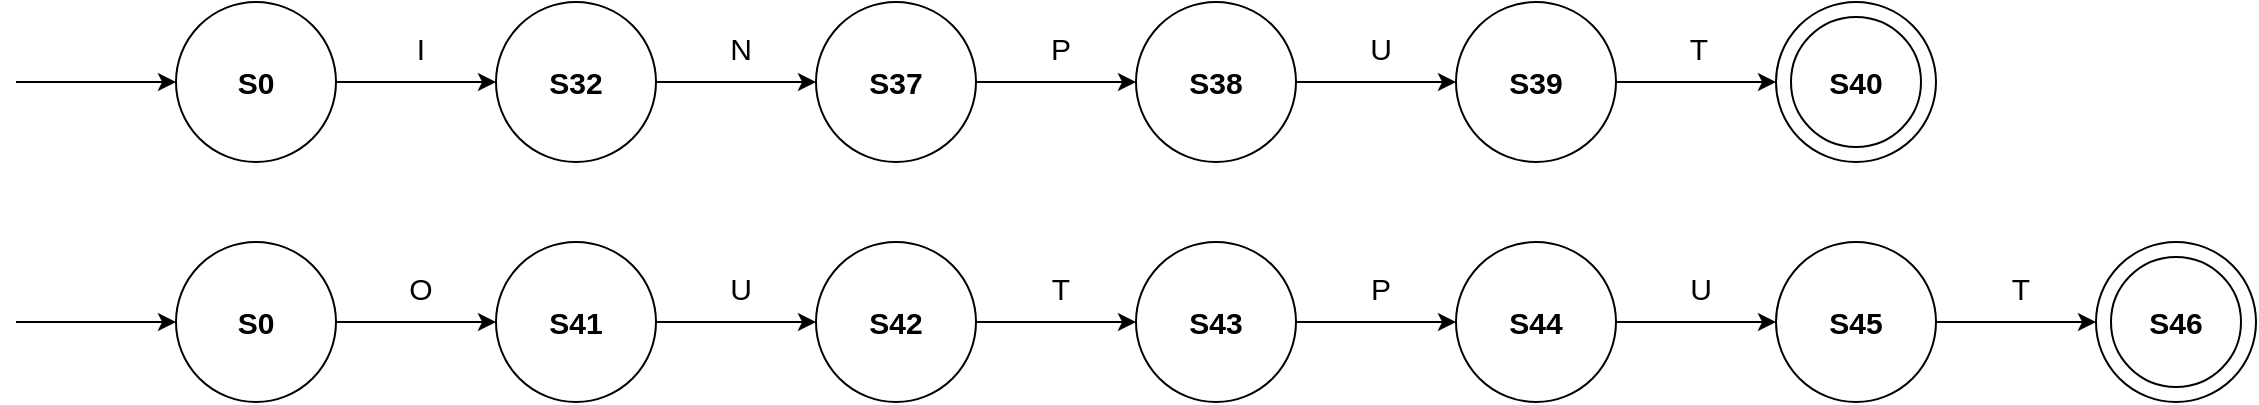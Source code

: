 <mxfile version="23.1.1" type="github">
  <diagram name="Page-1" id="Cdu4vGXCdzg4rgVNtFUz">
    <mxGraphModel dx="1859" dy="573" grid="1" gridSize="10" guides="1" tooltips="1" connect="1" arrows="1" fold="1" page="1" pageScale="1" pageWidth="850" pageHeight="1100" math="0" shadow="0">
      <root>
        <mxCell id="0" />
        <mxCell id="1" parent="0" />
        <mxCell id="pc25XRSb5LT2gWaU4bw4-1" value="" style="ellipse;whiteSpace=wrap;html=1;aspect=fixed;" parent="1" vertex="1">
          <mxGeometry x="40" y="40" width="80" height="80" as="geometry" />
        </mxCell>
        <mxCell id="pc25XRSb5LT2gWaU4bw4-2" value="" style="ellipse;whiteSpace=wrap;html=1;aspect=fixed;" parent="1" vertex="1">
          <mxGeometry x="-120" y="40" width="80" height="80" as="geometry" />
        </mxCell>
        <mxCell id="pc25XRSb5LT2gWaU4bw4-3" value="" style="endArrow=classic;html=1;rounded=0;exitX=1;exitY=0.5;exitDx=0;exitDy=0;" parent="1" source="pc25XRSb5LT2gWaU4bw4-13" edge="1">
          <mxGeometry width="50" height="50" relative="1" as="geometry">
            <mxPoint x="-160" y="80" as="sourcePoint" />
            <mxPoint x="-120" y="80" as="targetPoint" />
          </mxGeometry>
        </mxCell>
        <mxCell id="pc25XRSb5LT2gWaU4bw4-4" value="" style="endArrow=classic;html=1;rounded=0;entryX=0;entryY=0.5;entryDx=0;entryDy=0;exitX=1;exitY=0.5;exitDx=0;exitDy=0;" parent="1" source="pc25XRSb5LT2gWaU4bw4-2" target="pc25XRSb5LT2gWaU4bw4-1" edge="1">
          <mxGeometry width="50" height="50" relative="1" as="geometry">
            <mxPoint x="-30" y="110" as="sourcePoint" />
            <mxPoint x="90" y="110" as="targetPoint" />
          </mxGeometry>
        </mxCell>
        <mxCell id="pc25XRSb5LT2gWaU4bw4-5" value="&lt;b style=&quot;font-size: 15px;&quot;&gt;S38&lt;/b&gt;" style="text;html=1;strokeColor=none;fillColor=none;align=center;verticalAlign=middle;whiteSpace=wrap;rounded=0;fontSize=15;" parent="1" vertex="1">
          <mxGeometry x="-110" y="65" width="60" height="30" as="geometry" />
        </mxCell>
        <mxCell id="pc25XRSb5LT2gWaU4bw4-6" value="&lt;b&gt;&lt;font style=&quot;font-size: 15px;&quot;&gt;S39&lt;/font&gt;&lt;/b&gt;" style="text;html=1;strokeColor=none;fillColor=none;align=center;verticalAlign=middle;whiteSpace=wrap;rounded=0;" parent="1" vertex="1">
          <mxGeometry x="50" y="65" width="60" height="30" as="geometry" />
        </mxCell>
        <mxCell id="pc25XRSb5LT2gWaU4bw4-7" value="U" style="text;html=1;strokeColor=none;fillColor=none;align=center;verticalAlign=middle;whiteSpace=wrap;rounded=0;fontSize=15;" parent="1" vertex="1">
          <mxGeometry x="-50" y="47.5" width="105" height="30" as="geometry" />
        </mxCell>
        <mxCell id="pc25XRSb5LT2gWaU4bw4-8" value="" style="ellipse;whiteSpace=wrap;html=1;aspect=fixed;" parent="1" vertex="1">
          <mxGeometry x="200" y="40" width="80" height="80" as="geometry" />
        </mxCell>
        <mxCell id="pc25XRSb5LT2gWaU4bw4-9" value="" style="ellipse;whiteSpace=wrap;html=1;aspect=fixed;" parent="1" vertex="1">
          <mxGeometry x="207.5" y="47.5" width="65" height="65" as="geometry" />
        </mxCell>
        <mxCell id="pc25XRSb5LT2gWaU4bw4-10" value="" style="endArrow=classic;html=1;rounded=0;entryX=0;entryY=0.5;entryDx=0;entryDy=0;exitX=1;exitY=0.5;exitDx=0;exitDy=0;" parent="1" target="pc25XRSb5LT2gWaU4bw4-8" edge="1">
          <mxGeometry width="50" height="50" relative="1" as="geometry">
            <mxPoint x="120" y="80" as="sourcePoint" />
            <mxPoint x="250" y="110" as="targetPoint" />
          </mxGeometry>
        </mxCell>
        <mxCell id="pc25XRSb5LT2gWaU4bw4-11" value="&lt;b&gt;&lt;font style=&quot;font-size: 15px;&quot;&gt;S40&lt;/font&gt;&lt;/b&gt;" style="text;html=1;strokeColor=none;fillColor=none;align=center;verticalAlign=middle;whiteSpace=wrap;rounded=0;" parent="1" vertex="1">
          <mxGeometry x="210" y="65" width="60" height="30" as="geometry" />
        </mxCell>
        <mxCell id="pc25XRSb5LT2gWaU4bw4-12" value="T" style="text;html=1;strokeColor=none;fillColor=none;align=center;verticalAlign=middle;whiteSpace=wrap;rounded=0;fontSize=15;" parent="1" vertex="1">
          <mxGeometry x="109" y="47.5" width="105" height="30" as="geometry" />
        </mxCell>
        <mxCell id="pc25XRSb5LT2gWaU4bw4-13" value="" style="ellipse;whiteSpace=wrap;html=1;aspect=fixed;" parent="1" vertex="1">
          <mxGeometry x="-280" y="40" width="80" height="80" as="geometry" />
        </mxCell>
        <mxCell id="pc25XRSb5LT2gWaU4bw4-14" value="" style="endArrow=classic;html=1;rounded=0;entryX=0;entryY=0.5;entryDx=0;entryDy=0;" parent="1" target="pc25XRSb5LT2gWaU4bw4-13" edge="1">
          <mxGeometry width="50" height="50" relative="1" as="geometry">
            <mxPoint x="-360" y="80" as="sourcePoint" />
            <mxPoint x="-240" y="80" as="targetPoint" />
          </mxGeometry>
        </mxCell>
        <mxCell id="pc25XRSb5LT2gWaU4bw4-15" value="&lt;b style=&quot;font-size: 15px;&quot;&gt;S37&lt;/b&gt;" style="text;html=1;strokeColor=none;fillColor=none;align=center;verticalAlign=middle;whiteSpace=wrap;rounded=0;fontSize=15;" parent="1" vertex="1">
          <mxGeometry x="-270" y="65" width="60" height="30" as="geometry" />
        </mxCell>
        <mxCell id="pc25XRSb5LT2gWaU4bw4-16" value="P" style="text;html=1;strokeColor=none;fillColor=none;align=center;verticalAlign=middle;whiteSpace=wrap;rounded=0;fontSize=15;" parent="1" vertex="1">
          <mxGeometry x="-210" y="47.5" width="105" height="30" as="geometry" />
        </mxCell>
        <mxCell id="pc25XRSb5LT2gWaU4bw4-29" value="" style="ellipse;whiteSpace=wrap;html=1;aspect=fixed;" parent="1" vertex="1">
          <mxGeometry x="-440" y="40" width="80" height="80" as="geometry" />
        </mxCell>
        <mxCell id="pc25XRSb5LT2gWaU4bw4-31" value="&lt;b style=&quot;font-size: 15px;&quot;&gt;S32&lt;/b&gt;" style="text;html=1;strokeColor=none;fillColor=none;align=center;verticalAlign=middle;whiteSpace=wrap;rounded=0;fontSize=15;" parent="1" vertex="1">
          <mxGeometry x="-430" y="65" width="60" height="30" as="geometry" />
        </mxCell>
        <mxCell id="pc25XRSb5LT2gWaU4bw4-32" value="N" style="text;html=1;strokeColor=none;fillColor=none;align=center;verticalAlign=middle;whiteSpace=wrap;rounded=0;fontSize=15;" parent="1" vertex="1">
          <mxGeometry x="-370" y="47.5" width="105" height="30" as="geometry" />
        </mxCell>
        <mxCell id="pc25XRSb5LT2gWaU4bw4-66" value="" style="endArrow=classic;html=1;rounded=0;entryX=0;entryY=0.5;entryDx=0;entryDy=0;" parent="1" target="pc25XRSb5LT2gWaU4bw4-29" edge="1">
          <mxGeometry width="50" height="50" relative="1" as="geometry">
            <mxPoint x="-520" y="80" as="sourcePoint" />
            <mxPoint x="-400" y="80" as="targetPoint" />
          </mxGeometry>
        </mxCell>
        <mxCell id="pc25XRSb5LT2gWaU4bw4-67" value="" style="ellipse;whiteSpace=wrap;html=1;aspect=fixed;" parent="1" vertex="1">
          <mxGeometry x="-600" y="40" width="80" height="80" as="geometry" />
        </mxCell>
        <mxCell id="pc25XRSb5LT2gWaU4bw4-68" value="" style="endArrow=classic;html=1;rounded=0;entryX=0;entryY=0.5;entryDx=0;entryDy=0;" parent="1" edge="1">
          <mxGeometry width="50" height="50" relative="1" as="geometry">
            <mxPoint x="-680" y="80" as="sourcePoint" />
            <mxPoint x="-600" y="80" as="targetPoint" />
          </mxGeometry>
        </mxCell>
        <mxCell id="pc25XRSb5LT2gWaU4bw4-69" value="&lt;b style=&quot;font-size: 15px;&quot;&gt;S0&lt;/b&gt;" style="text;html=1;strokeColor=none;fillColor=none;align=center;verticalAlign=middle;whiteSpace=wrap;rounded=0;fontSize=15;" parent="1" vertex="1">
          <mxGeometry x="-590" y="65" width="60" height="30" as="geometry" />
        </mxCell>
        <mxCell id="pc25XRSb5LT2gWaU4bw4-70" value="I" style="text;html=1;strokeColor=none;fillColor=none;align=center;verticalAlign=middle;whiteSpace=wrap;rounded=0;fontSize=15;" parent="1" vertex="1">
          <mxGeometry x="-530" y="47.5" width="105" height="30" as="geometry" />
        </mxCell>
        <mxCell id="pc25XRSb5LT2gWaU4bw4-71" value="" style="ellipse;whiteSpace=wrap;html=1;aspect=fixed;" parent="1" vertex="1">
          <mxGeometry x="200" y="160" width="80" height="80" as="geometry" />
        </mxCell>
        <mxCell id="pc25XRSb5LT2gWaU4bw4-72" value="" style="ellipse;whiteSpace=wrap;html=1;aspect=fixed;" parent="1" vertex="1">
          <mxGeometry x="40" y="160" width="80" height="80" as="geometry" />
        </mxCell>
        <mxCell id="pc25XRSb5LT2gWaU4bw4-73" value="" style="endArrow=classic;html=1;rounded=0;entryX=0;entryY=0.5;entryDx=0;entryDy=0;exitX=1;exitY=0.5;exitDx=0;exitDy=0;" parent="1" source="pc25XRSb5LT2gWaU4bw4-83" target="pc25XRSb5LT2gWaU4bw4-72" edge="1">
          <mxGeometry width="50" height="50" relative="1" as="geometry">
            <mxPoint y="200" as="sourcePoint" />
            <mxPoint x="80" y="200" as="targetPoint" />
          </mxGeometry>
        </mxCell>
        <mxCell id="pc25XRSb5LT2gWaU4bw4-74" value="" style="endArrow=classic;html=1;rounded=0;entryX=0;entryY=0.5;entryDx=0;entryDy=0;exitX=1;exitY=0.5;exitDx=0;exitDy=0;" parent="1" source="pc25XRSb5LT2gWaU4bw4-72" target="pc25XRSb5LT2gWaU4bw4-71" edge="1">
          <mxGeometry width="50" height="50" relative="1" as="geometry">
            <mxPoint x="130" y="230" as="sourcePoint" />
            <mxPoint x="250" y="230" as="targetPoint" />
          </mxGeometry>
        </mxCell>
        <mxCell id="pc25XRSb5LT2gWaU4bw4-75" value="&lt;b style=&quot;font-size: 15px;&quot;&gt;S44&lt;/b&gt;" style="text;html=1;strokeColor=none;fillColor=none;align=center;verticalAlign=middle;whiteSpace=wrap;rounded=0;fontSize=15;" parent="1" vertex="1">
          <mxGeometry x="50" y="185" width="60" height="30" as="geometry" />
        </mxCell>
        <mxCell id="pc25XRSb5LT2gWaU4bw4-76" value="&lt;b&gt;&lt;font style=&quot;font-size: 15px;&quot;&gt;S45&lt;/font&gt;&lt;/b&gt;" style="text;html=1;strokeColor=none;fillColor=none;align=center;verticalAlign=middle;whiteSpace=wrap;rounded=0;" parent="1" vertex="1">
          <mxGeometry x="210" y="185" width="60" height="30" as="geometry" />
        </mxCell>
        <mxCell id="pc25XRSb5LT2gWaU4bw4-77" value="U" style="text;html=1;strokeColor=none;fillColor=none;align=center;verticalAlign=middle;whiteSpace=wrap;rounded=0;fontSize=15;" parent="1" vertex="1">
          <mxGeometry x="110" y="167.5" width="105" height="30" as="geometry" />
        </mxCell>
        <mxCell id="pc25XRSb5LT2gWaU4bw4-78" value="" style="ellipse;whiteSpace=wrap;html=1;aspect=fixed;" parent="1" vertex="1">
          <mxGeometry x="360" y="160" width="80" height="80" as="geometry" />
        </mxCell>
        <mxCell id="pc25XRSb5LT2gWaU4bw4-79" value="" style="ellipse;whiteSpace=wrap;html=1;aspect=fixed;" parent="1" vertex="1">
          <mxGeometry x="367.5" y="167.5" width="65" height="65" as="geometry" />
        </mxCell>
        <mxCell id="pc25XRSb5LT2gWaU4bw4-80" value="" style="endArrow=classic;html=1;rounded=0;entryX=0;entryY=0.5;entryDx=0;entryDy=0;exitX=1;exitY=0.5;exitDx=0;exitDy=0;" parent="1" target="pc25XRSb5LT2gWaU4bw4-78" edge="1">
          <mxGeometry width="50" height="50" relative="1" as="geometry">
            <mxPoint x="280" y="200" as="sourcePoint" />
            <mxPoint x="410" y="230" as="targetPoint" />
          </mxGeometry>
        </mxCell>
        <mxCell id="pc25XRSb5LT2gWaU4bw4-81" value="&lt;b&gt;&lt;font style=&quot;font-size: 15px;&quot;&gt;S46&lt;/font&gt;&lt;/b&gt;" style="text;html=1;strokeColor=none;fillColor=none;align=center;verticalAlign=middle;whiteSpace=wrap;rounded=0;" parent="1" vertex="1">
          <mxGeometry x="370" y="185" width="60" height="30" as="geometry" />
        </mxCell>
        <mxCell id="pc25XRSb5LT2gWaU4bw4-82" value="T" style="text;html=1;strokeColor=none;fillColor=none;align=center;verticalAlign=middle;whiteSpace=wrap;rounded=0;fontSize=15;" parent="1" vertex="1">
          <mxGeometry x="270" y="167.5" width="105" height="30" as="geometry" />
        </mxCell>
        <mxCell id="pc25XRSb5LT2gWaU4bw4-83" value="" style="ellipse;whiteSpace=wrap;html=1;aspect=fixed;" parent="1" vertex="1">
          <mxGeometry x="-120" y="160" width="80" height="80" as="geometry" />
        </mxCell>
        <mxCell id="pc25XRSb5LT2gWaU4bw4-84" value="" style="endArrow=classic;html=1;rounded=0;" parent="1" edge="1">
          <mxGeometry width="50" height="50" relative="1" as="geometry">
            <mxPoint x="-200" y="200" as="sourcePoint" />
            <mxPoint x="-120" y="200" as="targetPoint" />
          </mxGeometry>
        </mxCell>
        <mxCell id="pc25XRSb5LT2gWaU4bw4-85" value="&lt;b style=&quot;font-size: 15px;&quot;&gt;S43&lt;/b&gt;" style="text;html=1;strokeColor=none;fillColor=none;align=center;verticalAlign=middle;whiteSpace=wrap;rounded=0;fontSize=15;" parent="1" vertex="1">
          <mxGeometry x="-110" y="185" width="60" height="30" as="geometry" />
        </mxCell>
        <mxCell id="pc25XRSb5LT2gWaU4bw4-86" value="P" style="text;html=1;strokeColor=none;fillColor=none;align=center;verticalAlign=middle;whiteSpace=wrap;rounded=0;fontSize=15;" parent="1" vertex="1">
          <mxGeometry x="-50" y="167.5" width="105" height="30" as="geometry" />
        </mxCell>
        <mxCell id="pc25XRSb5LT2gWaU4bw4-87" value="" style="ellipse;whiteSpace=wrap;html=1;aspect=fixed;" parent="1" vertex="1">
          <mxGeometry x="-280" y="160" width="80" height="80" as="geometry" />
        </mxCell>
        <mxCell id="pc25XRSb5LT2gWaU4bw4-88" value="&lt;b style=&quot;font-size: 15px;&quot;&gt;S42&lt;/b&gt;" style="text;html=1;strokeColor=none;fillColor=none;align=center;verticalAlign=middle;whiteSpace=wrap;rounded=0;fontSize=15;" parent="1" vertex="1">
          <mxGeometry x="-270" y="185" width="60" height="30" as="geometry" />
        </mxCell>
        <mxCell id="pc25XRSb5LT2gWaU4bw4-89" value="T" style="text;html=1;strokeColor=none;fillColor=none;align=center;verticalAlign=middle;whiteSpace=wrap;rounded=0;fontSize=15;" parent="1" vertex="1">
          <mxGeometry x="-210" y="167.5" width="105" height="30" as="geometry" />
        </mxCell>
        <mxCell id="pc25XRSb5LT2gWaU4bw4-90" value="" style="endArrow=classic;html=1;rounded=0;" parent="1" edge="1">
          <mxGeometry width="50" height="50" relative="1" as="geometry">
            <mxPoint x="-360" y="200" as="sourcePoint" />
            <mxPoint x="-280" y="200" as="targetPoint" />
          </mxGeometry>
        </mxCell>
        <mxCell id="pc25XRSb5LT2gWaU4bw4-91" value="" style="ellipse;whiteSpace=wrap;html=1;aspect=fixed;" parent="1" vertex="1">
          <mxGeometry x="-440" y="160" width="80" height="80" as="geometry" />
        </mxCell>
        <mxCell id="pc25XRSb5LT2gWaU4bw4-93" value="&lt;b style=&quot;font-size: 15px;&quot;&gt;S41&lt;/b&gt;" style="text;html=1;strokeColor=none;fillColor=none;align=center;verticalAlign=middle;whiteSpace=wrap;rounded=0;fontSize=15;" parent="1" vertex="1">
          <mxGeometry x="-430" y="185" width="60" height="30" as="geometry" />
        </mxCell>
        <mxCell id="pc25XRSb5LT2gWaU4bw4-94" value="U" style="text;html=1;strokeColor=none;fillColor=none;align=center;verticalAlign=middle;whiteSpace=wrap;rounded=0;fontSize=15;" parent="1" vertex="1">
          <mxGeometry x="-370" y="167.5" width="105" height="30" as="geometry" />
        </mxCell>
        <mxCell id="pc25XRSb5LT2gWaU4bw4-95" value="" style="endArrow=classic;html=1;rounded=0;" parent="1" edge="1">
          <mxGeometry width="50" height="50" relative="1" as="geometry">
            <mxPoint x="-520" y="200" as="sourcePoint" />
            <mxPoint x="-440" y="200" as="targetPoint" />
          </mxGeometry>
        </mxCell>
        <mxCell id="pc25XRSb5LT2gWaU4bw4-96" value="" style="ellipse;whiteSpace=wrap;html=1;aspect=fixed;" parent="1" vertex="1">
          <mxGeometry x="-600" y="160" width="80" height="80" as="geometry" />
        </mxCell>
        <mxCell id="pc25XRSb5LT2gWaU4bw4-97" value="" style="endArrow=classic;html=1;rounded=0;entryX=0;entryY=0.5;entryDx=0;entryDy=0;" parent="1" edge="1">
          <mxGeometry width="50" height="50" relative="1" as="geometry">
            <mxPoint x="-680" y="200" as="sourcePoint" />
            <mxPoint x="-600" y="200" as="targetPoint" />
          </mxGeometry>
        </mxCell>
        <mxCell id="pc25XRSb5LT2gWaU4bw4-98" value="&lt;b style=&quot;font-size: 15px;&quot;&gt;S0&lt;/b&gt;" style="text;html=1;strokeColor=none;fillColor=none;align=center;verticalAlign=middle;whiteSpace=wrap;rounded=0;fontSize=15;" parent="1" vertex="1">
          <mxGeometry x="-590" y="185" width="60" height="30" as="geometry" />
        </mxCell>
        <mxCell id="pc25XRSb5LT2gWaU4bw4-99" value="O" style="text;html=1;strokeColor=none;fillColor=none;align=center;verticalAlign=middle;whiteSpace=wrap;rounded=0;fontSize=15;" parent="1" vertex="1">
          <mxGeometry x="-530" y="167.5" width="105" height="30" as="geometry" />
        </mxCell>
      </root>
    </mxGraphModel>
  </diagram>
</mxfile>
